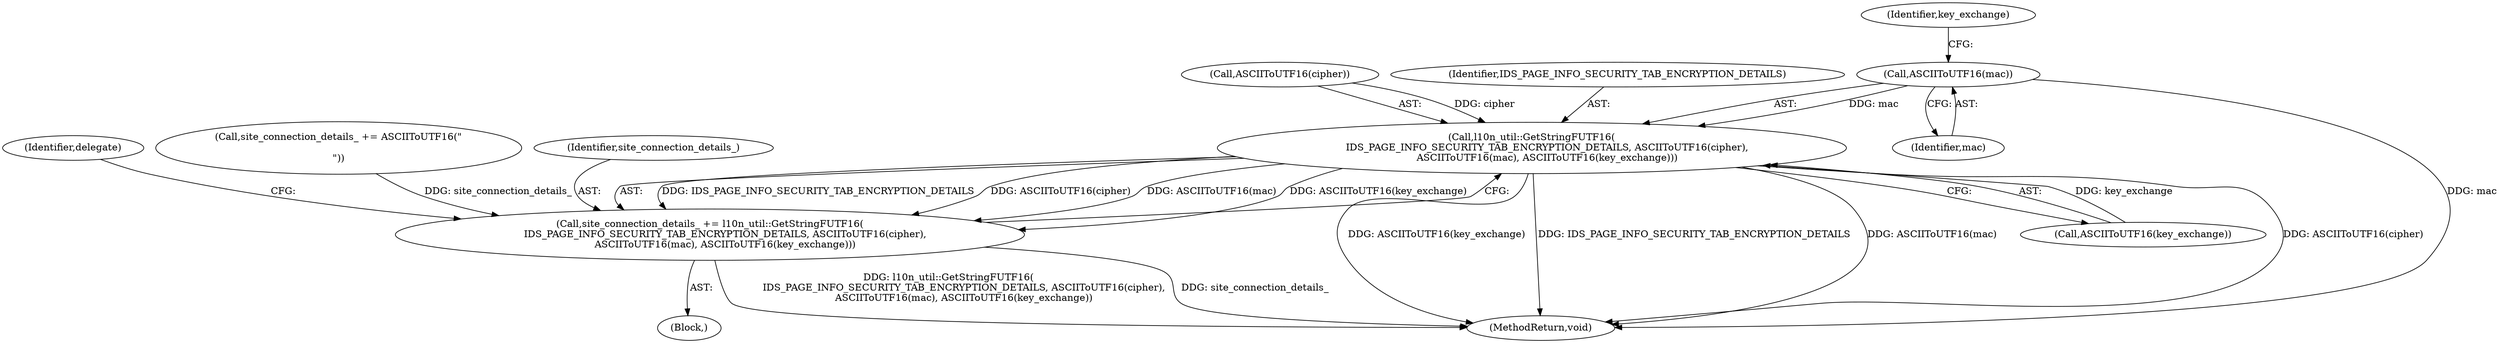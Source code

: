 digraph "0_Chrome_7cde8513c12a6e8ec5d1d1eb1cfd078d9adad3ef@pointer" {
"1000611" [label="(Call,ASCIIToUTF16(mac))"];
"1000607" [label="(Call,l10n_util::GetStringFUTF16(\n          IDS_PAGE_INFO_SECURITY_TAB_ENCRYPTION_DETAILS, ASCIIToUTF16(cipher),\n          ASCIIToUTF16(mac), ASCIIToUTF16(key_exchange)))"];
"1000605" [label="(Call,site_connection_details_ += l10n_util::GetStringFUTF16(\n          IDS_PAGE_INFO_SECURITY_TAB_ENCRYPTION_DETAILS, ASCIIToUTF16(cipher),\n          ASCIIToUTF16(mac), ASCIIToUTF16(key_exchange)))"];
"1000612" [label="(Identifier,mac)"];
"1000614" [label="(Identifier,key_exchange)"];
"1000609" [label="(Call,ASCIIToUTF16(cipher))"];
"1000608" [label="(Identifier,IDS_PAGE_INFO_SECURITY_TAB_ENCRYPTION_DETAILS)"];
"1000605" [label="(Call,site_connection_details_ += l10n_util::GetStringFUTF16(\n          IDS_PAGE_INFO_SECURITY_TAB_ENCRYPTION_DETAILS, ASCIIToUTF16(cipher),\n          ASCIIToUTF16(mac), ASCIIToUTF16(key_exchange)))"];
"1000604" [label="(Block,)"];
"1000607" [label="(Call,l10n_util::GetStringFUTF16(\n          IDS_PAGE_INFO_SECURITY_TAB_ENCRYPTION_DETAILS, ASCIIToUTF16(cipher),\n          ASCIIToUTF16(mac), ASCIIToUTF16(key_exchange)))"];
"1000617" [label="(Identifier,delegate)"];
"1000571" [label="(Call,site_connection_details_ += ASCIIToUTF16(\"\n\n\"))"];
"1000613" [label="(Call,ASCIIToUTF16(key_exchange))"];
"1000606" [label="(Identifier,site_connection_details_)"];
"1000611" [label="(Call,ASCIIToUTF16(mac))"];
"1000626" [label="(MethodReturn,void)"];
"1000611" -> "1000607"  [label="AST: "];
"1000611" -> "1000612"  [label="CFG: "];
"1000612" -> "1000611"  [label="AST: "];
"1000614" -> "1000611"  [label="CFG: "];
"1000611" -> "1000626"  [label="DDG: mac"];
"1000611" -> "1000607"  [label="DDG: mac"];
"1000607" -> "1000605"  [label="AST: "];
"1000607" -> "1000613"  [label="CFG: "];
"1000608" -> "1000607"  [label="AST: "];
"1000609" -> "1000607"  [label="AST: "];
"1000613" -> "1000607"  [label="AST: "];
"1000605" -> "1000607"  [label="CFG: "];
"1000607" -> "1000626"  [label="DDG: ASCIIToUTF16(key_exchange)"];
"1000607" -> "1000626"  [label="DDG: IDS_PAGE_INFO_SECURITY_TAB_ENCRYPTION_DETAILS"];
"1000607" -> "1000626"  [label="DDG: ASCIIToUTF16(mac)"];
"1000607" -> "1000626"  [label="DDG: ASCIIToUTF16(cipher)"];
"1000607" -> "1000605"  [label="DDG: IDS_PAGE_INFO_SECURITY_TAB_ENCRYPTION_DETAILS"];
"1000607" -> "1000605"  [label="DDG: ASCIIToUTF16(cipher)"];
"1000607" -> "1000605"  [label="DDG: ASCIIToUTF16(mac)"];
"1000607" -> "1000605"  [label="DDG: ASCIIToUTF16(key_exchange)"];
"1000609" -> "1000607"  [label="DDG: cipher"];
"1000613" -> "1000607"  [label="DDG: key_exchange"];
"1000605" -> "1000604"  [label="AST: "];
"1000606" -> "1000605"  [label="AST: "];
"1000617" -> "1000605"  [label="CFG: "];
"1000605" -> "1000626"  [label="DDG: l10n_util::GetStringFUTF16(\n          IDS_PAGE_INFO_SECURITY_TAB_ENCRYPTION_DETAILS, ASCIIToUTF16(cipher),\n          ASCIIToUTF16(mac), ASCIIToUTF16(key_exchange))"];
"1000605" -> "1000626"  [label="DDG: site_connection_details_"];
"1000571" -> "1000605"  [label="DDG: site_connection_details_"];
}

